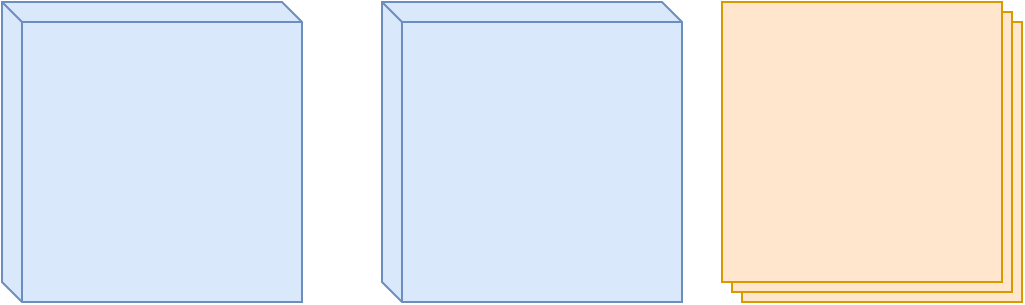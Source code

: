 <mxfile version="17.4.5" type="github">
  <diagram id="eoVEyZE2YhZPSFN9GL2x" name="第 1 页">
    <mxGraphModel dx="1054" dy="561" grid="1" gridSize="10" guides="1" tooltips="1" connect="1" arrows="1" fold="1" page="1" pageScale="1" pageWidth="827" pageHeight="1169" math="0" shadow="0">
      <root>
        <mxCell id="0" />
        <mxCell id="1" parent="0" />
        <mxCell id="VMe8gwJ7R1Z2uCbCpfku-2" value="" style="verticalLabelPosition=bottom;verticalAlign=top;html=1;shape=mxgraph.basic.layered_rect;dx=10;outlineConnect=0;fillColor=#ffe6cc;strokeColor=#d79b00;" vertex="1" parent="1">
          <mxGeometry x="400" y="150" width="150" height="150" as="geometry" />
        </mxCell>
        <mxCell id="VMe8gwJ7R1Z2uCbCpfku-3" value="" style="verticalAlign=top;align=left;spacingTop=8;spacingLeft=2;spacingRight=12;shape=cube;size=10;direction=east;fontStyle=4;html=1;rotation=0;fillColor=#dae8fc;strokeColor=#6c8ebf;" vertex="1" parent="1">
          <mxGeometry x="40" y="150" width="150" height="150" as="geometry" />
        </mxCell>
        <mxCell id="VMe8gwJ7R1Z2uCbCpfku-6" value="" style="verticalAlign=top;align=left;spacingTop=8;spacingLeft=2;spacingRight=12;shape=cube;size=10;direction=east;fontStyle=4;html=1;rotation=0;fillColor=#dae8fc;strokeColor=#6c8ebf;" vertex="1" parent="1">
          <mxGeometry x="230" y="150" width="150" height="150" as="geometry" />
        </mxCell>
      </root>
    </mxGraphModel>
  </diagram>
</mxfile>
